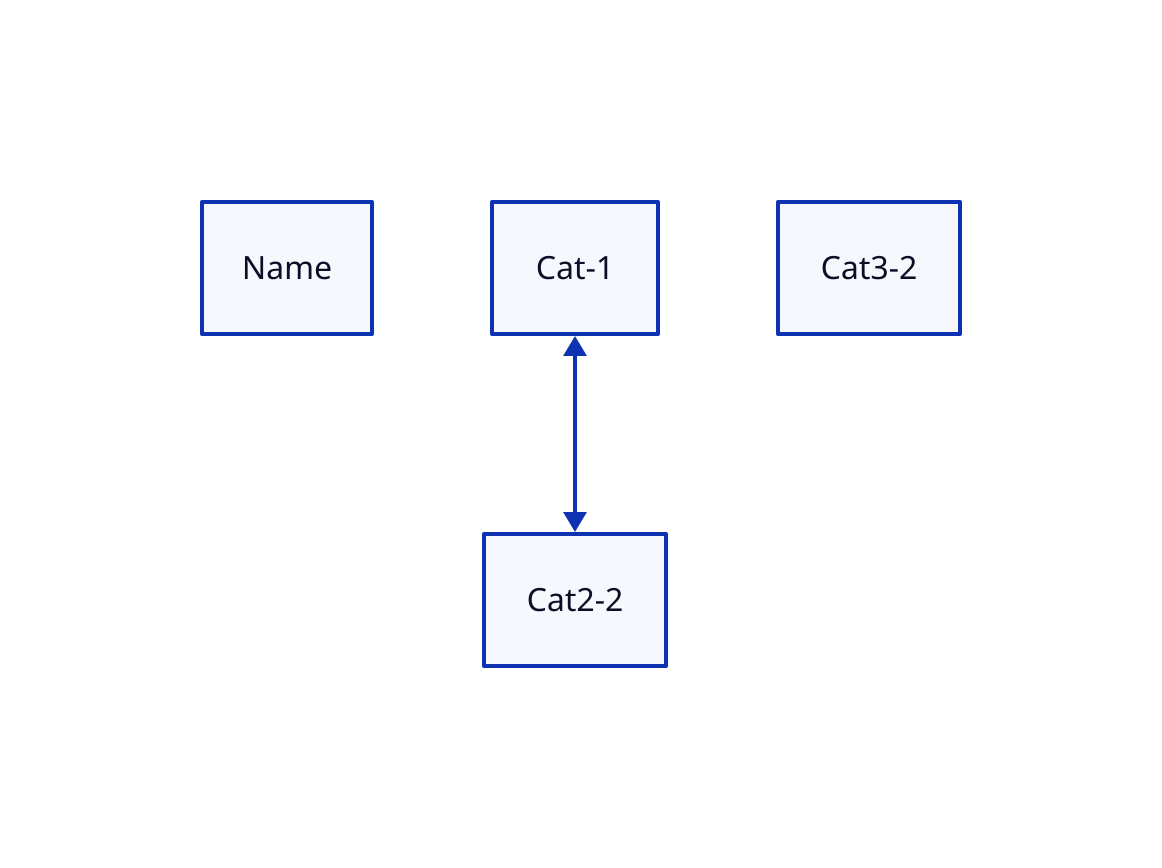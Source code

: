 vars: {
  server-name: Cat
  server-name2: Cat2
  server-name3: Cat3
  server-name4: Cat4
}

server0: Name
server1: ${server-name}-1
server2: ${server-name2}-2
server3: ${server-name3}-2

server1 <-> server2
